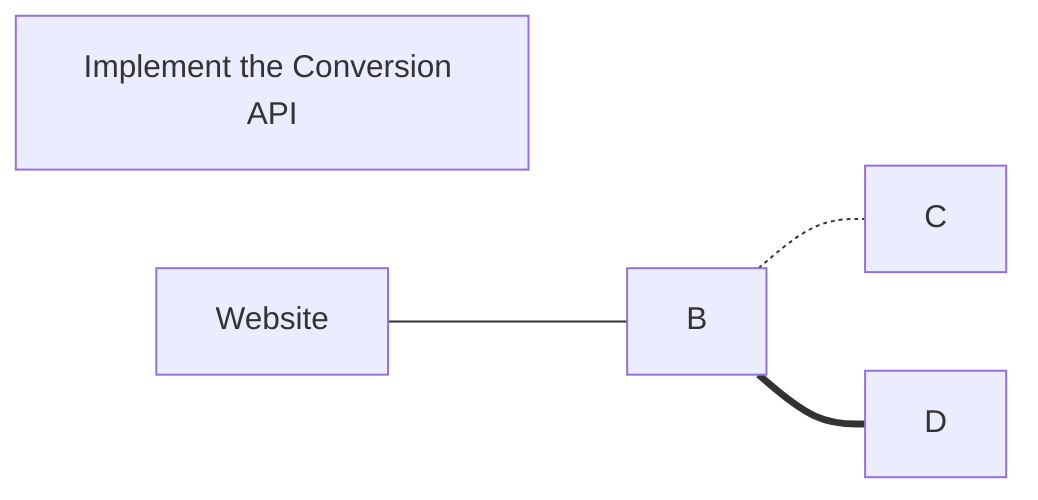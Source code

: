 flowchart LR
   CAPI[Implement the Conversion API]
    Website --- B
    B -.- C
    B === D

click B "http://www.github.com" "This is a tooltip for a link"